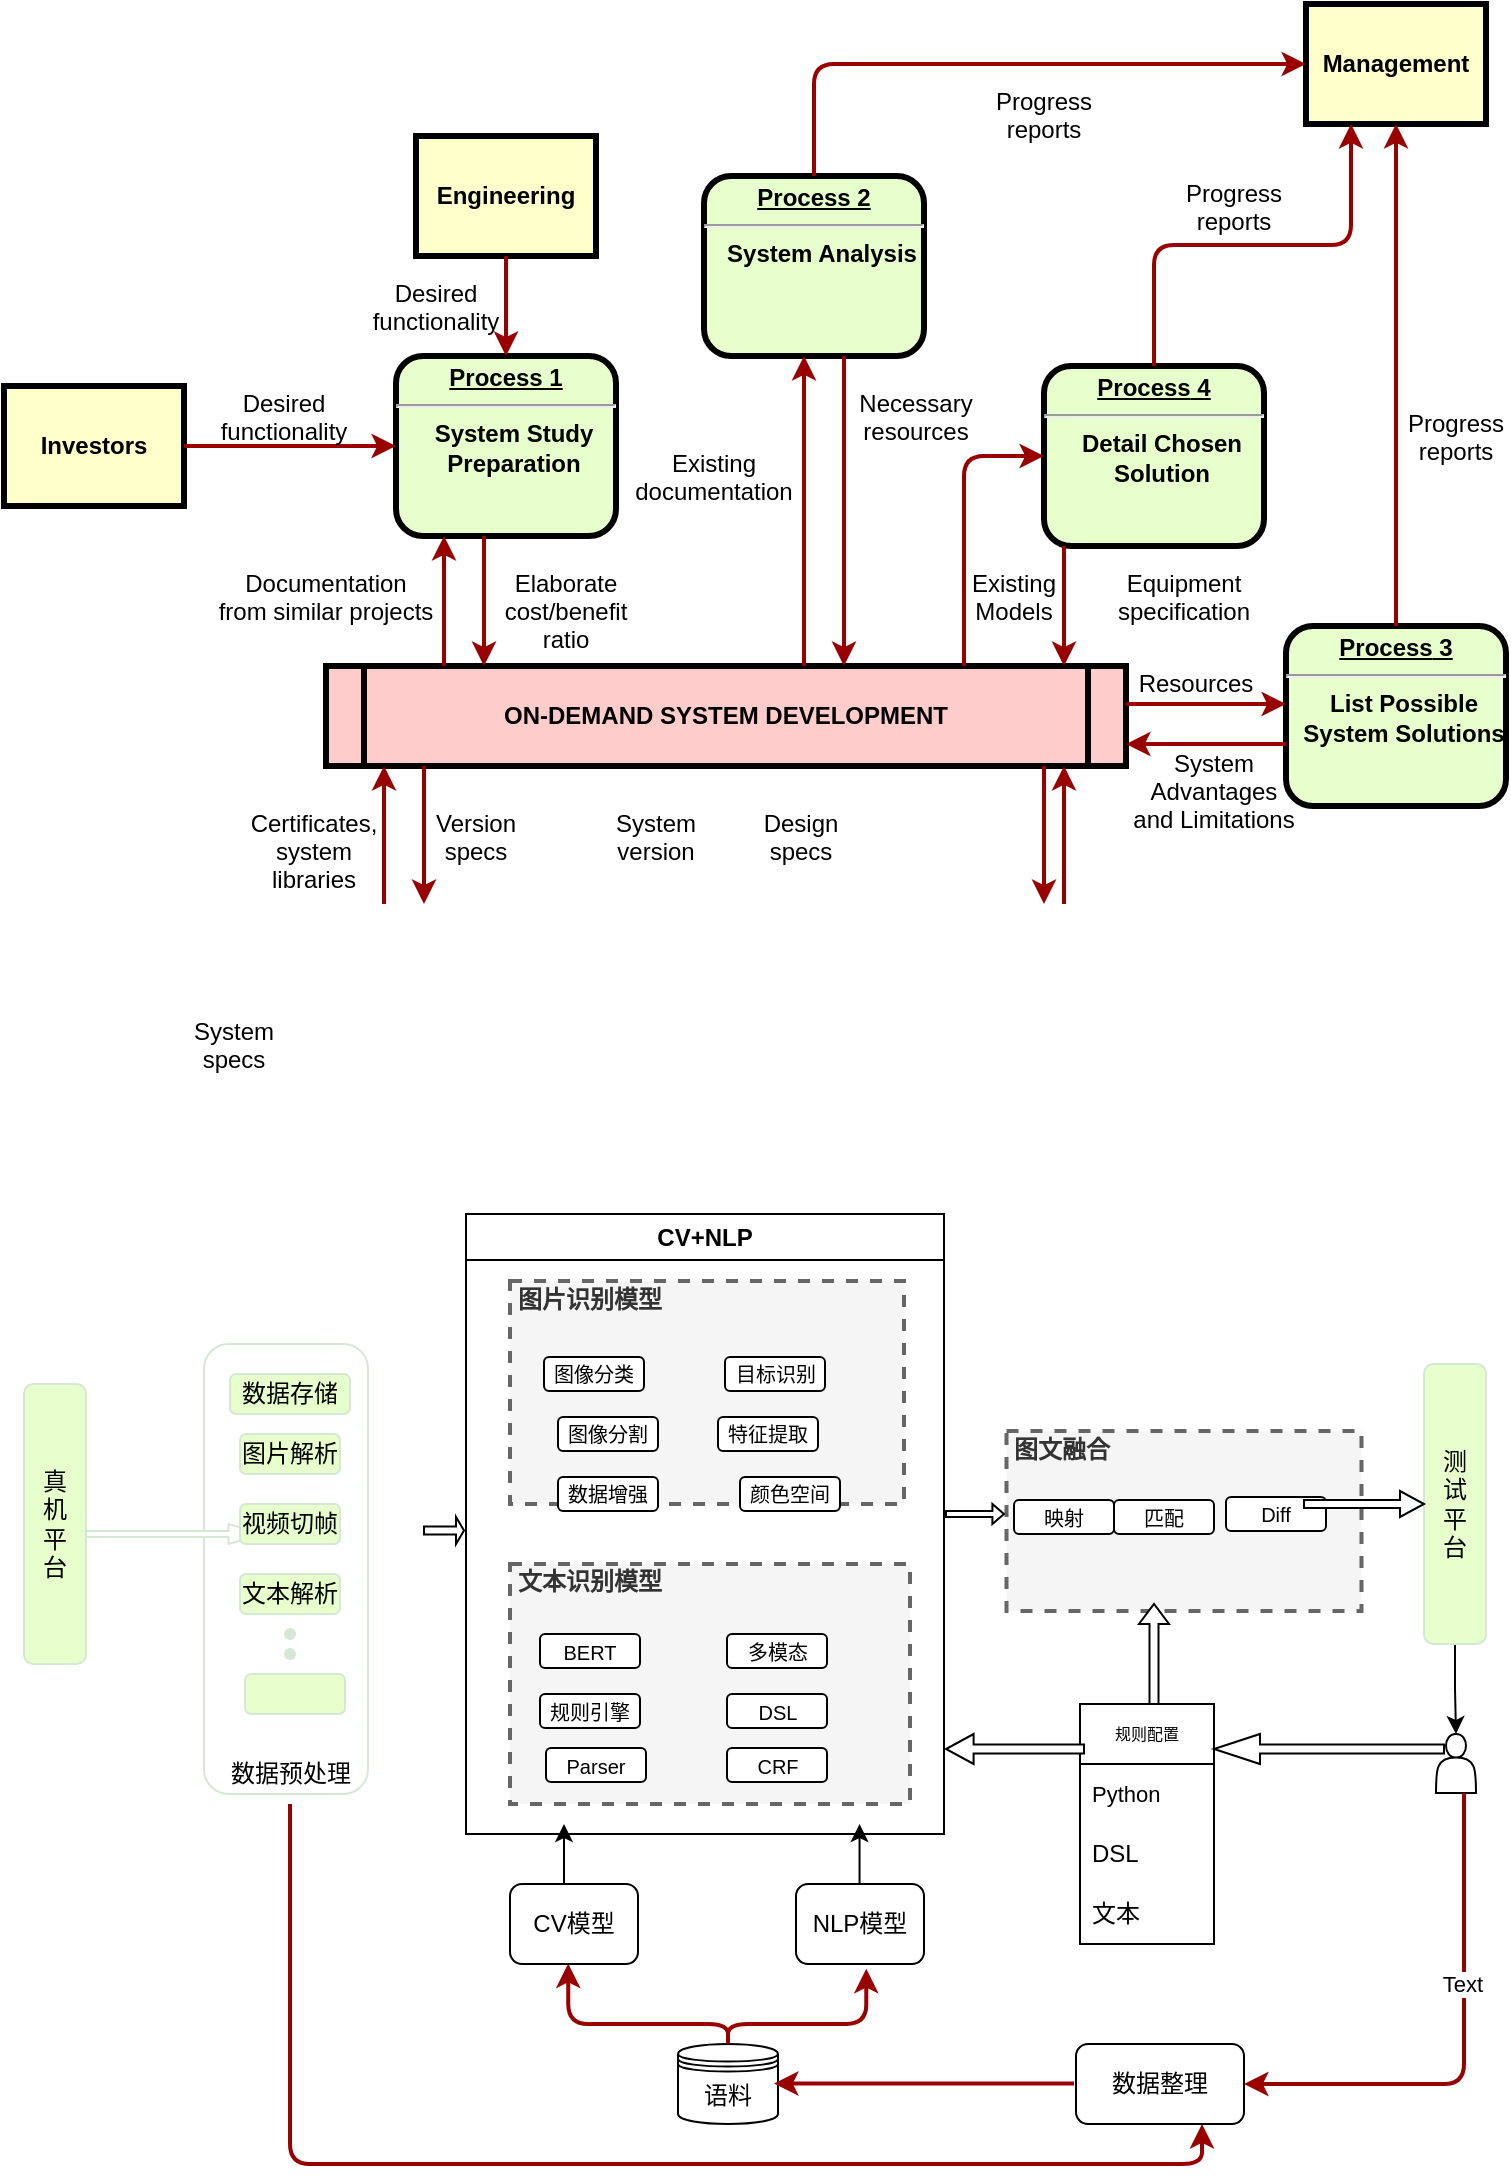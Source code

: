 <mxfile version="21.1.4" type="github">
  <diagram name="Page-1" id="c7558073-3199-34d8-9f00-42111426c3f3">
    <mxGraphModel dx="834" dy="513" grid="1" gridSize="10" guides="1" tooltips="1" connect="1" arrows="1" fold="1" page="1" pageScale="1" pageWidth="826" pageHeight="1169" background="none" math="0" shadow="0">
      <root>
        <mxCell id="0" />
        <mxCell id="1" parent="0" />
        <mxCell id="2" value="&lt;p style=&quot;margin: 0px; margin-top: 4px; text-align: center; text-decoration: underline;&quot;&gt;&lt;strong&gt;Process 1&lt;br /&gt;&lt;/strong&gt;&lt;/p&gt;&lt;hr /&gt;&lt;p style=&quot;margin: 0px; margin-left: 8px;&quot;&gt;System Study&lt;/p&gt;&lt;p style=&quot;margin: 0px; margin-left: 8px;&quot;&gt;Preparation&lt;/p&gt;" style="verticalAlign=middle;align=center;overflow=fill;fontSize=12;fontFamily=Helvetica;html=1;rounded=1;fontStyle=1;strokeWidth=3;fillColor=#E6FFCC" parent="1" vertex="1">
          <mxGeometry x="236" y="236" width="110" height="90" as="geometry" />
        </mxCell>
        <mxCell id="3" value="Engineering" style="whiteSpace=wrap;align=center;verticalAlign=middle;fontStyle=1;strokeWidth=3;fillColor=#FFFFCC" parent="1" vertex="1">
          <mxGeometry x="246" y="126" width="90" height="60" as="geometry" />
        </mxCell>
        <mxCell id="4" value="Investors" style="whiteSpace=wrap;align=center;verticalAlign=middle;fontStyle=1;strokeWidth=3;fillColor=#FFFFCC" parent="1" vertex="1">
          <mxGeometry x="40" y="251" width="90" height="60" as="geometry" />
        </mxCell>
        <mxCell id="5" value="ON-DEMAND SYSTEM DEVELOPMENT" style="shape=process;whiteSpace=wrap;align=center;verticalAlign=middle;size=0.048;fontStyle=1;strokeWidth=3;fillColor=#FFCCCC" parent="1" vertex="1">
          <mxGeometry x="201.0" y="391" width="400" height="50" as="geometry" />
        </mxCell>
        <mxCell id="6" value="&lt;p style=&quot;margin: 0px; margin-top: 4px; text-align: center; text-decoration: underline;&quot;&gt;&lt;strong&gt;Process 2&lt;br /&gt;&lt;/strong&gt;&lt;/p&gt;&lt;hr /&gt;&lt;p style=&quot;margin: 0px; margin-left: 8px;&quot;&gt;System Analysis&lt;/p&gt;" style="verticalAlign=middle;align=center;overflow=fill;fontSize=12;fontFamily=Helvetica;html=1;rounded=1;fontStyle=1;strokeWidth=3;fillColor=#E6FFCC" parent="1" vertex="1">
          <mxGeometry x="390" y="146" width="110" height="90" as="geometry" />
        </mxCell>
        <mxCell id="7" value="&lt;p style=&quot;margin: 0px; margin-top: 4px; text-align: center; text-decoration: underline;&quot;&gt;&lt;strong&gt;&lt;strong&gt;Process&lt;/strong&gt; 3&lt;br /&gt;&lt;/strong&gt;&lt;/p&gt;&lt;hr /&gt;&lt;p style=&quot;margin: 0px; margin-left: 8px;&quot;&gt;List Possible&lt;/p&gt;&lt;p style=&quot;margin: 0px; margin-left: 8px;&quot;&gt;System Solutions&lt;/p&gt;" style="verticalAlign=middle;align=center;overflow=fill;fontSize=12;fontFamily=Helvetica;html=1;rounded=1;fontStyle=1;strokeWidth=3;fillColor=#E6FFCC" parent="1" vertex="1">
          <mxGeometry x="681" y="371" width="110" height="90" as="geometry" />
        </mxCell>
        <mxCell id="8" value="&lt;p style=&quot;margin: 0px; margin-top: 4px; text-align: center; text-decoration: underline;&quot;&gt;&lt;strong&gt;&lt;strong&gt;Process&lt;/strong&gt; 4&lt;br /&gt;&lt;/strong&gt;&lt;/p&gt;&lt;hr /&gt;&lt;p style=&quot;margin: 0px; margin-left: 8px;&quot;&gt;Detail Chosen&lt;/p&gt;&lt;p style=&quot;margin: 0px; margin-left: 8px;&quot;&gt;Solution&lt;/p&gt;" style="verticalAlign=middle;align=center;overflow=fill;fontSize=12;fontFamily=Helvetica;html=1;rounded=1;fontStyle=1;strokeWidth=3;fillColor=#E6FFCC" parent="1" vertex="1">
          <mxGeometry x="560" y="241" width="110" height="90" as="geometry" />
        </mxCell>
        <mxCell id="12" value="Management" style="whiteSpace=wrap;align=center;verticalAlign=middle;fontStyle=1;strokeWidth=3;fillColor=#FFFFCC" parent="1" vertex="1">
          <mxGeometry x="691" y="60.0" width="90" height="60" as="geometry" />
        </mxCell>
        <mxCell id="36" value="" style="edgeStyle=none;noEdgeStyle=1;strokeColor=#990000;strokeWidth=2" parent="1" source="3" target="2" edge="1">
          <mxGeometry width="100" height="100" relative="1" as="geometry">
            <mxPoint x="20" y="250" as="sourcePoint" />
            <mxPoint x="120" y="150" as="targetPoint" />
          </mxGeometry>
        </mxCell>
        <mxCell id="37" value="" style="edgeStyle=none;noEdgeStyle=1;strokeColor=#990000;strokeWidth=2" parent="1" source="4" target="2" edge="1">
          <mxGeometry width="100" height="100" relative="1" as="geometry">
            <mxPoint x="280" y="190" as="sourcePoint" />
            <mxPoint x="380" y="90" as="targetPoint" />
          </mxGeometry>
        </mxCell>
        <mxCell id="52" value="Desired &#xa;functionality" style="text;spacingTop=-5;align=center" parent="1" vertex="1">
          <mxGeometry x="165" y="251" width="30" height="20" as="geometry" />
        </mxCell>
        <mxCell id="53" value="Desired &#xa;functionality" style="text;spacingTop=-5;align=center" parent="1" vertex="1">
          <mxGeometry x="241" y="196" width="30" height="20" as="geometry" />
        </mxCell>
        <mxCell id="54" value="Documentation&#xa;from similar projects" style="text;spacingTop=-5;align=center" parent="1" vertex="1">
          <mxGeometry x="186" y="341" width="30" height="20" as="geometry" />
        </mxCell>
        <mxCell id="55" value="" style="edgeStyle=elbowEdgeStyle;elbow=horizontal;strokeColor=#990000;strokeWidth=2" parent="1" source="5" target="2" edge="1">
          <mxGeometry width="100" height="100" relative="1" as="geometry">
            <mxPoint x="50" y="530" as="sourcePoint" />
            <mxPoint x="150" y="430" as="targetPoint" />
            <Array as="points">
              <mxPoint x="260" y="370" />
            </Array>
          </mxGeometry>
        </mxCell>
        <mxCell id="56" value="" style="edgeStyle=elbowEdgeStyle;elbow=horizontal;strokeColor=#990000;strokeWidth=2" parent="1" source="2" target="5" edge="1">
          <mxGeometry width="100" height="100" relative="1" as="geometry">
            <mxPoint x="50" y="500" as="sourcePoint" />
            <mxPoint x="150" y="400" as="targetPoint" />
            <Array as="points">
              <mxPoint x="280" y="360" />
            </Array>
          </mxGeometry>
        </mxCell>
        <mxCell id="57" value="Elaborate&#xa;cost/benefit&#xa;ratio" style="text;spacingTop=-5;align=center" parent="1" vertex="1">
          <mxGeometry x="306" y="341" width="30" height="20" as="geometry" />
        </mxCell>
        <mxCell id="58" value="" style="edgeStyle=elbowEdgeStyle;elbow=horizontal;strokeColor=#990000;strokeWidth=2" parent="1" source="5" target="6" edge="1">
          <mxGeometry width="100" height="100" relative="1" as="geometry">
            <mxPoint x="380" y="370" as="sourcePoint" />
            <mxPoint x="480" y="270" as="targetPoint" />
            <Array as="points">
              <mxPoint x="440" y="310" />
            </Array>
          </mxGeometry>
        </mxCell>
        <mxCell id="59" value="" style="edgeStyle=elbowEdgeStyle;elbow=horizontal;strokeColor=#990000;strokeWidth=2" parent="1" source="6" target="5" edge="1">
          <mxGeometry width="100" height="100" relative="1" as="geometry">
            <mxPoint x="350" y="370" as="sourcePoint" />
            <mxPoint x="450" y="270" as="targetPoint" />
            <Array as="points">
              <mxPoint x="460" y="320" />
            </Array>
          </mxGeometry>
        </mxCell>
        <mxCell id="60" value="Existing&#xa;documentation" style="text;spacingTop=-5;align=center" parent="1" vertex="1">
          <mxGeometry x="380.0" y="281.0" width="30" height="20" as="geometry" />
        </mxCell>
        <mxCell id="61" value="Necessary&#xa;resources" style="text;spacingTop=-5;align=center" parent="1" vertex="1">
          <mxGeometry x="481.0" y="251.0" width="30" height="20" as="geometry" />
        </mxCell>
        <mxCell id="62" value="Progress&#xa;reports" style="text;spacingTop=-5;align=center" parent="1" vertex="1">
          <mxGeometry x="545.0" y="100.0" width="30" height="20" as="geometry" />
        </mxCell>
        <mxCell id="63" value="Progress&#xa;reports" style="text;spacingTop=-5;align=center" parent="1" vertex="1">
          <mxGeometry x="640" y="146.0" width="30" height="20" as="geometry" />
        </mxCell>
        <mxCell id="64" value="Progress&#xa;reports" style="text;spacingTop=-5;align=center" parent="1" vertex="1">
          <mxGeometry x="751.0" y="261.0" width="30" height="20" as="geometry" />
        </mxCell>
        <mxCell id="65" value="" style="edgeStyle=elbowEdgeStyle;elbow=horizontal;strokeColor=#990000;strokeWidth=2" parent="1" source="6" target="12" edge="1">
          <mxGeometry width="100" height="100" relative="1" as="geometry">
            <mxPoint x="260" y="180.0" as="sourcePoint" />
            <mxPoint x="360" y="80.0" as="targetPoint" />
            <Array as="points">
              <mxPoint x="445" y="140" />
            </Array>
          </mxGeometry>
        </mxCell>
        <mxCell id="66" value="" style="edgeStyle=elbowEdgeStyle;elbow=vertical;entryX=0.25;entryY=1;strokeColor=#990000;strokeWidth=2" parent="1" source="8" target="12" edge="1">
          <mxGeometry width="100" height="100" relative="1" as="geometry">
            <mxPoint x="530" y="250" as="sourcePoint" />
            <mxPoint x="630" y="150" as="targetPoint" />
          </mxGeometry>
        </mxCell>
        <mxCell id="67" value="" style="edgeStyle=elbowEdgeStyle;elbow=horizontal;strokeColor=#990000;strokeWidth=2" parent="1" source="7" target="12" edge="1">
          <mxGeometry width="100" height="100" relative="1" as="geometry">
            <mxPoint x="660.0" y="360" as="sourcePoint" />
            <mxPoint x="760.0" y="260" as="targetPoint" />
          </mxGeometry>
        </mxCell>
        <mxCell id="68" value="" style="edgeStyle=elbowEdgeStyle;elbow=horizontal;strokeColor=#990000;strokeWidth=2" parent="1" source="8" target="5" edge="1">
          <mxGeometry width="100" height="100" relative="1" as="geometry">
            <mxPoint x="570" y="380" as="sourcePoint" />
            <mxPoint x="510" y="250" as="targetPoint" />
            <Array as="points">
              <mxPoint x="570" y="360" />
            </Array>
          </mxGeometry>
        </mxCell>
        <mxCell id="69" value="" style="edgeStyle=segmentEdgeStyle;strokeColor=#990000;strokeWidth=2" parent="1" source="5" target="8" edge="1">
          <mxGeometry width="100" height="100" relative="1" as="geometry">
            <mxPoint x="340" y="360" as="sourcePoint" />
            <mxPoint x="440" y="260" as="targetPoint" />
            <Array as="points">
              <mxPoint x="520" y="286" />
            </Array>
          </mxGeometry>
        </mxCell>
        <mxCell id="70" value="Existing&#xa;Models" style="text;spacingTop=-5;align=center" parent="1" vertex="1">
          <mxGeometry x="530.0" y="341.0" width="30" height="20" as="geometry" />
        </mxCell>
        <mxCell id="71" value="Equipment&#xa;specification" style="text;spacingTop=-5;align=center" parent="1" vertex="1">
          <mxGeometry x="615" y="341" width="30" height="20" as="geometry" />
        </mxCell>
        <mxCell id="72" value="" style="edgeStyle=elbowEdgeStyle;elbow=vertical;strokeColor=#990000;strokeWidth=2" parent="1" source="5" target="7" edge="1">
          <mxGeometry width="100" height="100" relative="1" as="geometry">
            <mxPoint x="500" y="500" as="sourcePoint" />
            <mxPoint x="600" y="400" as="targetPoint" />
            <Array as="points">
              <mxPoint x="650" y="410" />
            </Array>
          </mxGeometry>
        </mxCell>
        <mxCell id="73" value="" style="edgeStyle=elbowEdgeStyle;elbow=vertical;strokeColor=#990000;strokeWidth=2" parent="1" source="7" target="5" edge="1">
          <mxGeometry width="100" height="100" relative="1" as="geometry">
            <mxPoint x="460" y="500" as="sourcePoint" />
            <mxPoint x="560" y="400" as="targetPoint" />
            <Array as="points">
              <mxPoint x="650" y="430" />
            </Array>
          </mxGeometry>
        </mxCell>
        <mxCell id="74" value="Resources" style="text;spacingTop=-5;align=center" parent="1" vertex="1">
          <mxGeometry x="621" y="391.0" width="30" height="20" as="geometry" />
        </mxCell>
        <mxCell id="75" value="System &#xa;Advantages &#xa;and Limitations" style="text;spacingTop=-5;align=center" parent="1" vertex="1">
          <mxGeometry x="630" y="431.0" width="30" height="20" as="geometry" />
        </mxCell>
        <mxCell id="76" value="" style="edgeStyle=elbowEdgeStyle;elbow=horizontal;strokeColor=#990000;strokeWidth=2" parent="1" target="5" edge="1">
          <mxGeometry width="100" height="100" relative="1" as="geometry">
            <mxPoint x="570" y="510" as="sourcePoint" />
            <mxPoint x="520" y="480" as="targetPoint" />
            <Array as="points">
              <mxPoint x="570" y="470" />
            </Array>
          </mxGeometry>
        </mxCell>
        <mxCell id="77" value="" style="edgeStyle=elbowEdgeStyle;elbow=horizontal;strokeColor=#990000;strokeWidth=2" parent="1" source="5" edge="1">
          <mxGeometry width="100" height="100" relative="1" as="geometry">
            <mxPoint x="400" y="590" as="sourcePoint" />
            <mxPoint x="560" y="510" as="targetPoint" />
            <Array as="points">
              <mxPoint x="560" y="480" />
            </Array>
          </mxGeometry>
        </mxCell>
        <mxCell id="87" value="" style="edgeStyle=elbowEdgeStyle;elbow=vertical;strokeColor=#990000;strokeWidth=2;entryX=0.455;entryY=0.995;entryDx=0;entryDy=0;entryPerimeter=0;exitX=0.5;exitY=0;exitDx=0;exitDy=0;" parent="1" source="m2E1bTaKXVmhdD45sBwT-120" target="m2E1bTaKXVmhdD45sBwT-138" edge="1">
          <mxGeometry width="100" height="100" relative="1" as="geometry">
            <mxPoint x="377.0" y="1089.997" as="sourcePoint" />
            <mxPoint x="313.5" y="1089.997" as="targetPoint" />
            <Array as="points">
              <mxPoint x="410" y="1070" />
            </Array>
          </mxGeometry>
        </mxCell>
        <mxCell id="90" value="Version&#xa;specs" style="text;spacingTop=-5;align=center" parent="1" vertex="1">
          <mxGeometry x="261" y="461" width="30" height="20" as="geometry" />
        </mxCell>
        <mxCell id="91" value="Certificates,&#xa;system&#xa;libraries" style="text;spacingTop=-5;align=center" parent="1" vertex="1">
          <mxGeometry x="180" y="461.0" width="30" height="20" as="geometry" />
        </mxCell>
        <mxCell id="92" value="" style="edgeStyle=elbowEdgeStyle;elbow=horizontal;strokeColor=#990000;strokeWidth=2" parent="1" source="5" edge="1">
          <mxGeometry width="100" height="100" relative="1" as="geometry">
            <mxPoint x="30.0" y="500" as="sourcePoint" />
            <mxPoint x="250" y="510" as="targetPoint" />
            <Array as="points">
              <mxPoint x="250" y="470" />
            </Array>
          </mxGeometry>
        </mxCell>
        <mxCell id="93" value="" style="edgeStyle=elbowEdgeStyle;elbow=horizontal;strokeColor=#990000;strokeWidth=2" parent="1" target="5" edge="1">
          <mxGeometry width="100" height="100" relative="1" as="geometry">
            <mxPoint x="230" y="510" as="sourcePoint" />
            <mxPoint x="140" y="410" as="targetPoint" />
            <Array as="points">
              <mxPoint x="230" y="470" />
            </Array>
          </mxGeometry>
        </mxCell>
        <mxCell id="94" value="System&#xa;specs" style="text;spacingTop=-5;align=center" parent="1" vertex="1">
          <mxGeometry x="140.0" y="565.0" width="30" height="20" as="geometry" />
        </mxCell>
        <mxCell id="95" value="Design&#xa;specs" style="text;spacingTop=-5;align=center" parent="1" vertex="1">
          <mxGeometry x="423.5" y="461.0" width="30" height="20" as="geometry" />
        </mxCell>
        <mxCell id="96" value="System&#xa;version" style="text;spacingTop=-5;align=center" parent="1" vertex="1">
          <mxGeometry x="351.0" y="461" width="30" height="20" as="geometry" />
        </mxCell>
        <mxCell id="1T5ogeQw5huNj0ChWTJ9-96" value="真&lt;br&gt;机&lt;br&gt;平&lt;br&gt;台" style="rounded=1;whiteSpace=wrap;html=1;fillColor=#E6FFCC;strokeColor=#D5E8D4;" parent="1" vertex="1">
          <mxGeometry x="50" y="750" width="31" height="140" as="geometry" />
        </mxCell>
        <mxCell id="1T5ogeQw5huNj0ChWTJ9-97" value="" style="rounded=1;whiteSpace=wrap;html=1;strokeColor=#D5E8D4;fillColor=#FFFFFF;" parent="1" vertex="1">
          <mxGeometry x="140" y="730" width="82" height="225" as="geometry" />
        </mxCell>
        <mxCell id="1T5ogeQw5huNj0ChWTJ9-98" value="数据存储" style="rounded=1;whiteSpace=wrap;html=1;strokeColor=#D5E8D4;fillColor=#E6FFCC;" parent="1" vertex="1">
          <mxGeometry x="153" y="745" width="60" height="20" as="geometry" />
        </mxCell>
        <mxCell id="1T5ogeQw5huNj0ChWTJ9-99" value="图片解析" style="rounded=1;whiteSpace=wrap;html=1;strokeColor=#D5E8D4;fillColor=#E6FFCC;" parent="1" vertex="1">
          <mxGeometry x="158" y="775" width="50" height="20" as="geometry" />
        </mxCell>
        <mxCell id="1T5ogeQw5huNj0ChWTJ9-101" value="" style="shape=singleArrow;whiteSpace=wrap;html=1;strokeColor=#D5E8D4;fillColor=#FFFFFF;" parent="1" vertex="1">
          <mxGeometry x="81" y="820" width="89" height="10" as="geometry" />
        </mxCell>
        <mxCell id="1T5ogeQw5huNj0ChWTJ9-103" value="视频切帧" style="rounded=1;whiteSpace=wrap;html=1;strokeColor=#D5E8D4;fillColor=#E6FFCC;" parent="1" vertex="1">
          <mxGeometry x="158" y="810" width="50" height="20" as="geometry" />
        </mxCell>
        <mxCell id="1T5ogeQw5huNj0ChWTJ9-104" value="文本解析" style="rounded=1;whiteSpace=wrap;html=1;strokeColor=#D5E8D4;fillColor=#E6FFCC;" parent="1" vertex="1">
          <mxGeometry x="158" y="845" width="50" height="20" as="geometry" />
        </mxCell>
        <mxCell id="1T5ogeQw5huNj0ChWTJ9-106" value="" style="rounded=1;whiteSpace=wrap;html=1;strokeColor=#D5E8D4;fillColor=#E6FFCC;" parent="1" vertex="1">
          <mxGeometry x="160.5" y="895" width="50" height="20" as="geometry" />
        </mxCell>
        <mxCell id="1T5ogeQw5huNj0ChWTJ9-107" value="" style="shape=waypoint;sketch=0;fillStyle=solid;size=6;pointerEvents=1;points=[];fillColor=none;resizable=0;rotatable=0;perimeter=centerPerimeter;snapToPoint=1;strokeColor=#D5E8D4;" parent="1" vertex="1">
          <mxGeometry x="337" y="773.5" width="40" height="40" as="geometry" />
        </mxCell>
        <mxCell id="1T5ogeQw5huNj0ChWTJ9-108" value="" style="shape=waypoint;sketch=0;fillStyle=solid;size=6;pointerEvents=1;points=[];fillColor=none;resizable=0;rotatable=0;perimeter=centerPerimeter;snapToPoint=1;strokeColor=#D5E8D4;" parent="1" vertex="1">
          <mxGeometry x="163" y="855" width="40" height="40" as="geometry" />
        </mxCell>
        <mxCell id="1T5ogeQw5huNj0ChWTJ9-109" value="" style="shape=waypoint;sketch=0;fillStyle=solid;size=6;pointerEvents=1;points=[];fillColor=none;resizable=0;rotatable=0;perimeter=centerPerimeter;snapToPoint=1;strokeColor=#D5E8D4;" parent="1" vertex="1">
          <mxGeometry x="163" y="865" width="40" height="40" as="geometry" />
        </mxCell>
        <mxCell id="1T5ogeQw5huNj0ChWTJ9-110" value="数据预处理" style="text;html=1;align=center;verticalAlign=middle;resizable=0;points=[];autosize=1;strokeColor=none;fillColor=none;" parent="1" vertex="1">
          <mxGeometry x="143" y="930" width="80" height="30" as="geometry" />
        </mxCell>
        <mxCell id="1T5ogeQw5huNj0ChWTJ9-114" value="图片识别模型" style="html=1;fontStyle=1;align=left;verticalAlign=top;spacing=0;labelBorderColor=none;dashed=1;strokeWidth=2;spacingLeft=4;spacingTop=-3;strokeColor=#666666;fillColor=#f5f5f5;fontColor=#333333;" parent="1" vertex="1">
          <mxGeometry x="293" y="698.5" width="197" height="111.5" as="geometry" />
        </mxCell>
        <mxCell id="1T5ogeQw5huNj0ChWTJ9-116" value="文本识别模型" style="html=1;fontColor=#333333;fontStyle=1;align=left;verticalAlign=top;spacing=0;labelBorderColor=none;fillColor=#f5f5f5;dashed=1;strokeWidth=2;strokeColor=#666666;spacingLeft=4;spacingTop=-3;" parent="1" vertex="1">
          <mxGeometry x="293" y="840" width="200" height="120" as="geometry" />
        </mxCell>
        <mxCell id="m2E1bTaKXVmhdD45sBwT-96" value="&lt;font style=&quot;font-size: 10px;&quot;&gt;数据增强&lt;/font&gt;" style="rounded=1;whiteSpace=wrap;html=1;fontSize=10;" vertex="1" parent="1">
          <mxGeometry x="317" y="796.5" width="50" height="17" as="geometry" />
        </mxCell>
        <mxCell id="m2E1bTaKXVmhdD45sBwT-98" value="&lt;font style=&quot;font-size: 10px;&quot;&gt;颜色空间&lt;/font&gt;" style="rounded=1;whiteSpace=wrap;html=1;fontSize=10;" vertex="1" parent="1">
          <mxGeometry x="408" y="796.5" width="50" height="17" as="geometry" />
        </mxCell>
        <mxCell id="m2E1bTaKXVmhdD45sBwT-99" value="图像分割" style="rounded=1;whiteSpace=wrap;html=1;fontSize=10;" vertex="1" parent="1">
          <mxGeometry x="317" y="766.5" width="50" height="17" as="geometry" />
        </mxCell>
        <mxCell id="m2E1bTaKXVmhdD45sBwT-100" value="特征提取" style="rounded=1;whiteSpace=wrap;html=1;fontSize=10;" vertex="1" parent="1">
          <mxGeometry x="397" y="766.5" width="50" height="17" as="geometry" />
        </mxCell>
        <mxCell id="m2E1bTaKXVmhdD45sBwT-102" value="图像分类" style="rounded=1;whiteSpace=wrap;html=1;fontSize=10;" vertex="1" parent="1">
          <mxGeometry x="310" y="736.5" width="50" height="17" as="geometry" />
        </mxCell>
        <mxCell id="m2E1bTaKXVmhdD45sBwT-103" value="目标识别" style="rounded=1;whiteSpace=wrap;html=1;fontSize=10;" vertex="1" parent="1">
          <mxGeometry x="400.5" y="736.5" width="50" height="17" as="geometry" />
        </mxCell>
        <mxCell id="m2E1bTaKXVmhdD45sBwT-104" value="Parser" style="rounded=1;whiteSpace=wrap;html=1;fontSize=10;" vertex="1" parent="1">
          <mxGeometry x="311" y="932" width="50" height="17" as="geometry" />
        </mxCell>
        <mxCell id="m2E1bTaKXVmhdD45sBwT-105" value="DSL" style="rounded=1;whiteSpace=wrap;html=1;fontSize=10;" vertex="1" parent="1">
          <mxGeometry x="401.5" y="905" width="50" height="17" as="geometry" />
        </mxCell>
        <mxCell id="m2E1bTaKXVmhdD45sBwT-106" value="BERT" style="rounded=1;whiteSpace=wrap;html=1;fontSize=10;" vertex="1" parent="1">
          <mxGeometry x="308" y="875" width="50" height="17" as="geometry" />
        </mxCell>
        <mxCell id="m2E1bTaKXVmhdD45sBwT-107" value="多模态" style="rounded=1;whiteSpace=wrap;html=1;fontSize=10;" vertex="1" parent="1">
          <mxGeometry x="401.5" y="875" width="50" height="17" as="geometry" />
        </mxCell>
        <mxCell id="m2E1bTaKXVmhdD45sBwT-108" value="规则引擎" style="rounded=1;whiteSpace=wrap;html=1;fontSize=10;" vertex="1" parent="1">
          <mxGeometry x="308" y="905" width="50" height="17" as="geometry" />
        </mxCell>
        <mxCell id="m2E1bTaKXVmhdD45sBwT-109" value="CRF" style="rounded=1;whiteSpace=wrap;html=1;fontSize=10;" vertex="1" parent="1">
          <mxGeometry x="401.5" y="932" width="50" height="17" as="geometry" />
        </mxCell>
        <mxCell id="m2E1bTaKXVmhdD45sBwT-110" style="edgeStyle=orthogonalEdgeStyle;rounded=0;orthogonalLoop=1;jettySize=auto;html=1;exitX=0.5;exitY=1;exitDx=0;exitDy=0;" edge="1" parent="1" source="m2E1bTaKXVmhdD45sBwT-104" target="m2E1bTaKXVmhdD45sBwT-104">
          <mxGeometry relative="1" as="geometry" />
        </mxCell>
        <mxCell id="m2E1bTaKXVmhdD45sBwT-113" value="图文融合" style="html=1;fontStyle=1;align=left;verticalAlign=top;spacing=0;labelBorderColor=none;dashed=1;strokeWidth=2;spacingLeft=4;spacingTop=-3;strokeColor=#666666;fillColor=#f5f5f5;fontColor=#333333;" vertex="1" parent="1">
          <mxGeometry x="541.25" y="773.5" width="177.5" height="90" as="geometry" />
        </mxCell>
        <mxCell id="m2E1bTaKXVmhdD45sBwT-114" value="映射" style="rounded=1;whiteSpace=wrap;html=1;fontSize=10;" vertex="1" parent="1">
          <mxGeometry x="545" y="808" width="50" height="17" as="geometry" />
        </mxCell>
        <mxCell id="m2E1bTaKXVmhdD45sBwT-115" value="匹配" style="rounded=1;whiteSpace=wrap;html=1;fontSize=10;" vertex="1" parent="1">
          <mxGeometry x="595" y="808" width="50" height="17" as="geometry" />
        </mxCell>
        <mxCell id="m2E1bTaKXVmhdD45sBwT-116" value="Diff" style="rounded=1;whiteSpace=wrap;html=1;fontSize=10;" vertex="1" parent="1">
          <mxGeometry x="651" y="806.5" width="50" height="17" as="geometry" />
        </mxCell>
        <mxCell id="m2E1bTaKXVmhdD45sBwT-122" style="edgeStyle=orthogonalEdgeStyle;rounded=0;orthogonalLoop=1;jettySize=auto;html=1;exitX=0.5;exitY=1;exitDx=0;exitDy=0;" edge="1" parent="1" source="m2E1bTaKXVmhdD45sBwT-118" target="m2E1bTaKXVmhdD45sBwT-121">
          <mxGeometry relative="1" as="geometry" />
        </mxCell>
        <mxCell id="m2E1bTaKXVmhdD45sBwT-118" value="测&lt;br&gt;试&lt;br&gt;平&lt;br&gt;台" style="rounded=1;whiteSpace=wrap;html=1;fillColor=#E6FFCC;strokeColor=#D5E8D4;" vertex="1" parent="1">
          <mxGeometry x="750" y="740" width="31" height="140" as="geometry" />
        </mxCell>
        <mxCell id="m2E1bTaKXVmhdD45sBwT-119" value="" style="shape=singleArrow;whiteSpace=wrap;html=1;" vertex="1" parent="1">
          <mxGeometry x="690" y="803.5" width="60" height="13" as="geometry" />
        </mxCell>
        <mxCell id="m2E1bTaKXVmhdD45sBwT-120" value="语料" style="shape=datastore;whiteSpace=wrap;html=1;" vertex="1" parent="1">
          <mxGeometry x="377" y="1080" width="50" height="40" as="geometry" />
        </mxCell>
        <mxCell id="m2E1bTaKXVmhdD45sBwT-121" value="" style="shape=actor;whiteSpace=wrap;html=1;" vertex="1" parent="1">
          <mxGeometry x="756" y="925" width="20" height="29.5" as="geometry" />
        </mxCell>
        <mxCell id="m2E1bTaKXVmhdD45sBwT-128" value="数据整理" style="rounded=1;whiteSpace=wrap;html=1;" vertex="1" parent="1">
          <mxGeometry x="576" y="1080" width="84" height="40" as="geometry" />
        </mxCell>
        <mxCell id="m2E1bTaKXVmhdD45sBwT-137" value="NLP模型" style="rounded=1;whiteSpace=wrap;html=1;" vertex="1" parent="1">
          <mxGeometry x="436" y="1000" width="64" height="40" as="geometry" />
        </mxCell>
        <mxCell id="m2E1bTaKXVmhdD45sBwT-138" value="CV模型" style="rounded=1;whiteSpace=wrap;html=1;" vertex="1" parent="1">
          <mxGeometry x="293" y="1000" width="64" height="40" as="geometry" />
        </mxCell>
        <mxCell id="m2E1bTaKXVmhdD45sBwT-140" value="CV+NLP" style="swimlane;whiteSpace=wrap;html=1;" vertex="1" parent="1">
          <mxGeometry x="271" y="665" width="239" height="310" as="geometry" />
        </mxCell>
        <mxCell id="m2E1bTaKXVmhdD45sBwT-146" value="" style="endArrow=classic;html=1;rounded=0;" edge="1" parent="m2E1bTaKXVmhdD45sBwT-140">
          <mxGeometry width="50" height="50" relative="1" as="geometry">
            <mxPoint x="49" y="335" as="sourcePoint" />
            <mxPoint x="49" y="305" as="targetPoint" />
          </mxGeometry>
        </mxCell>
        <mxCell id="m2E1bTaKXVmhdD45sBwT-147" value="" style="endArrow=classic;html=1;rounded=0;" edge="1" parent="m2E1bTaKXVmhdD45sBwT-140">
          <mxGeometry width="50" height="50" relative="1" as="geometry">
            <mxPoint x="196.77" y="335" as="sourcePoint" />
            <mxPoint x="196.77" y="305" as="targetPoint" />
          </mxGeometry>
        </mxCell>
        <mxCell id="m2E1bTaKXVmhdD45sBwT-141" value="" style="edgeStyle=elbowEdgeStyle;elbow=vertical;strokeColor=#990000;strokeWidth=2;entryX=0.549;entryY=1.059;entryDx=0;entryDy=0;entryPerimeter=0;" edge="1" parent="1" source="m2E1bTaKXVmhdD45sBwT-120" target="m2E1bTaKXVmhdD45sBwT-137">
          <mxGeometry width="100" height="100" relative="1" as="geometry">
            <mxPoint x="430.5" y="1089.997" as="sourcePoint" />
            <mxPoint x="371.5" y="1050" as="targetPoint" />
            <Array as="points">
              <mxPoint x="440" y="1070" />
            </Array>
          </mxGeometry>
        </mxCell>
        <mxCell id="m2E1bTaKXVmhdD45sBwT-156" value="规则配置" style="swimlane;fontStyle=0;childLayout=stackLayout;horizontal=1;startSize=30;horizontalStack=0;resizeParent=1;resizeParentMax=0;resizeLast=0;collapsible=1;marginBottom=0;whiteSpace=wrap;html=1;fontSize=8;" vertex="1" parent="1">
          <mxGeometry x="578" y="910" width="67" height="120" as="geometry" />
        </mxCell>
        <mxCell id="m2E1bTaKXVmhdD45sBwT-157" value="&lt;font style=&quot;font-size: 11px;&quot;&gt;Python&lt;/font&gt;" style="text;strokeColor=none;fillColor=none;align=left;verticalAlign=middle;spacingLeft=4;spacingRight=4;overflow=hidden;points=[[0,0.5],[1,0.5]];portConstraint=eastwest;rotatable=0;whiteSpace=wrap;html=1;" vertex="1" parent="m2E1bTaKXVmhdD45sBwT-156">
          <mxGeometry y="30" width="67" height="30" as="geometry" />
        </mxCell>
        <mxCell id="m2E1bTaKXVmhdD45sBwT-158" value="DSL" style="text;strokeColor=none;fillColor=none;align=left;verticalAlign=middle;spacingLeft=4;spacingRight=4;overflow=hidden;points=[[0,0.5],[1,0.5]];portConstraint=eastwest;rotatable=0;whiteSpace=wrap;html=1;" vertex="1" parent="m2E1bTaKXVmhdD45sBwT-156">
          <mxGeometry y="60" width="67" height="30" as="geometry" />
        </mxCell>
        <mxCell id="m2E1bTaKXVmhdD45sBwT-159" value="文本" style="text;strokeColor=none;fillColor=none;align=left;verticalAlign=middle;spacingLeft=4;spacingRight=4;overflow=hidden;points=[[0,0.5],[1,0.5]];portConstraint=eastwest;rotatable=0;whiteSpace=wrap;html=1;" vertex="1" parent="m2E1bTaKXVmhdD45sBwT-156">
          <mxGeometry y="90" width="67" height="30" as="geometry" />
        </mxCell>
        <mxCell id="m2E1bTaKXVmhdD45sBwT-165" value="" style="shape=singleArrow;direction=north;whiteSpace=wrap;html=1;" vertex="1" parent="1">
          <mxGeometry x="607.5" y="860" width="15" height="50" as="geometry" />
        </mxCell>
        <mxCell id="m2E1bTaKXVmhdD45sBwT-166" value="" style="shape=singleArrow;direction=west;whiteSpace=wrap;html=1;" vertex="1" parent="1">
          <mxGeometry x="511" y="925" width="69" height="15" as="geometry" />
        </mxCell>
        <mxCell id="m2E1bTaKXVmhdD45sBwT-167" value="" style="shape=singleArrow;direction=west;whiteSpace=wrap;html=1;" vertex="1" parent="1">
          <mxGeometry x="645" y="925" width="115" height="15" as="geometry" />
        </mxCell>
        <mxCell id="m2E1bTaKXVmhdD45sBwT-168" value="" style="edgeStyle=elbowEdgeStyle;elbow=vertical;strokeColor=#990000;strokeWidth=2;entryX=0.75;entryY=1;entryDx=0;entryDy=0;" edge="1" parent="1" source="1T5ogeQw5huNj0ChWTJ9-110" target="m2E1bTaKXVmhdD45sBwT-128">
          <mxGeometry width="100" height="100" relative="1" as="geometry">
            <mxPoint x="91" y="1108" as="sourcePoint" />
            <mxPoint x="160" y="1070" as="targetPoint" />
            <Array as="points">
              <mxPoint x="480" y="1140" />
              <mxPoint x="380" y="1130" />
              <mxPoint x="129" y="1098" />
            </Array>
          </mxGeometry>
        </mxCell>
        <mxCell id="m2E1bTaKXVmhdD45sBwT-169" value="" style="shape=singleArrow;whiteSpace=wrap;html=1;" vertex="1" parent="1">
          <mxGeometry x="511" y="810" width="29" height="10" as="geometry" />
        </mxCell>
        <mxCell id="m2E1bTaKXVmhdD45sBwT-170" value="" style="shape=singleArrow;whiteSpace=wrap;html=1;" vertex="1" parent="1">
          <mxGeometry x="250" y="816.5" width="20" height="13.5" as="geometry" />
        </mxCell>
        <mxCell id="m2E1bTaKXVmhdD45sBwT-174" value="" style="endArrow=classic;html=1;rounded=0;strokeColor=#990000;strokeWidth=2;" edge="1" parent="1">
          <mxGeometry width="50" height="50" relative="1" as="geometry">
            <mxPoint x="575" y="1099.77" as="sourcePoint" />
            <mxPoint x="425" y="1099.77" as="targetPoint" />
          </mxGeometry>
        </mxCell>
        <mxCell id="m2E1bTaKXVmhdD45sBwT-177" value="" style="edgeStyle=elbowEdgeStyle;elbow=vertical;strokeColor=#990000;strokeWidth=2;entryX=1;entryY=0.5;entryDx=0;entryDy=0;" edge="1" parent="1" target="m2E1bTaKXVmhdD45sBwT-128">
          <mxGeometry width="100" height="100" relative="1" as="geometry">
            <mxPoint x="770" y="954.5" as="sourcePoint" />
            <mxPoint x="839" y="916.5" as="targetPoint" />
            <Array as="points">
              <mxPoint x="780" y="1100" />
              <mxPoint x="808" y="944.5" />
            </Array>
          </mxGeometry>
        </mxCell>
        <mxCell id="m2E1bTaKXVmhdD45sBwT-178" value="Text" style="edgeLabel;html=1;align=center;verticalAlign=middle;resizable=0;points=[];" vertex="1" connectable="0" parent="m2E1bTaKXVmhdD45sBwT-177">
          <mxGeometry x="-0.258" y="-1" relative="1" as="geometry">
            <mxPoint as="offset" />
          </mxGeometry>
        </mxCell>
      </root>
    </mxGraphModel>
  </diagram>
</mxfile>
